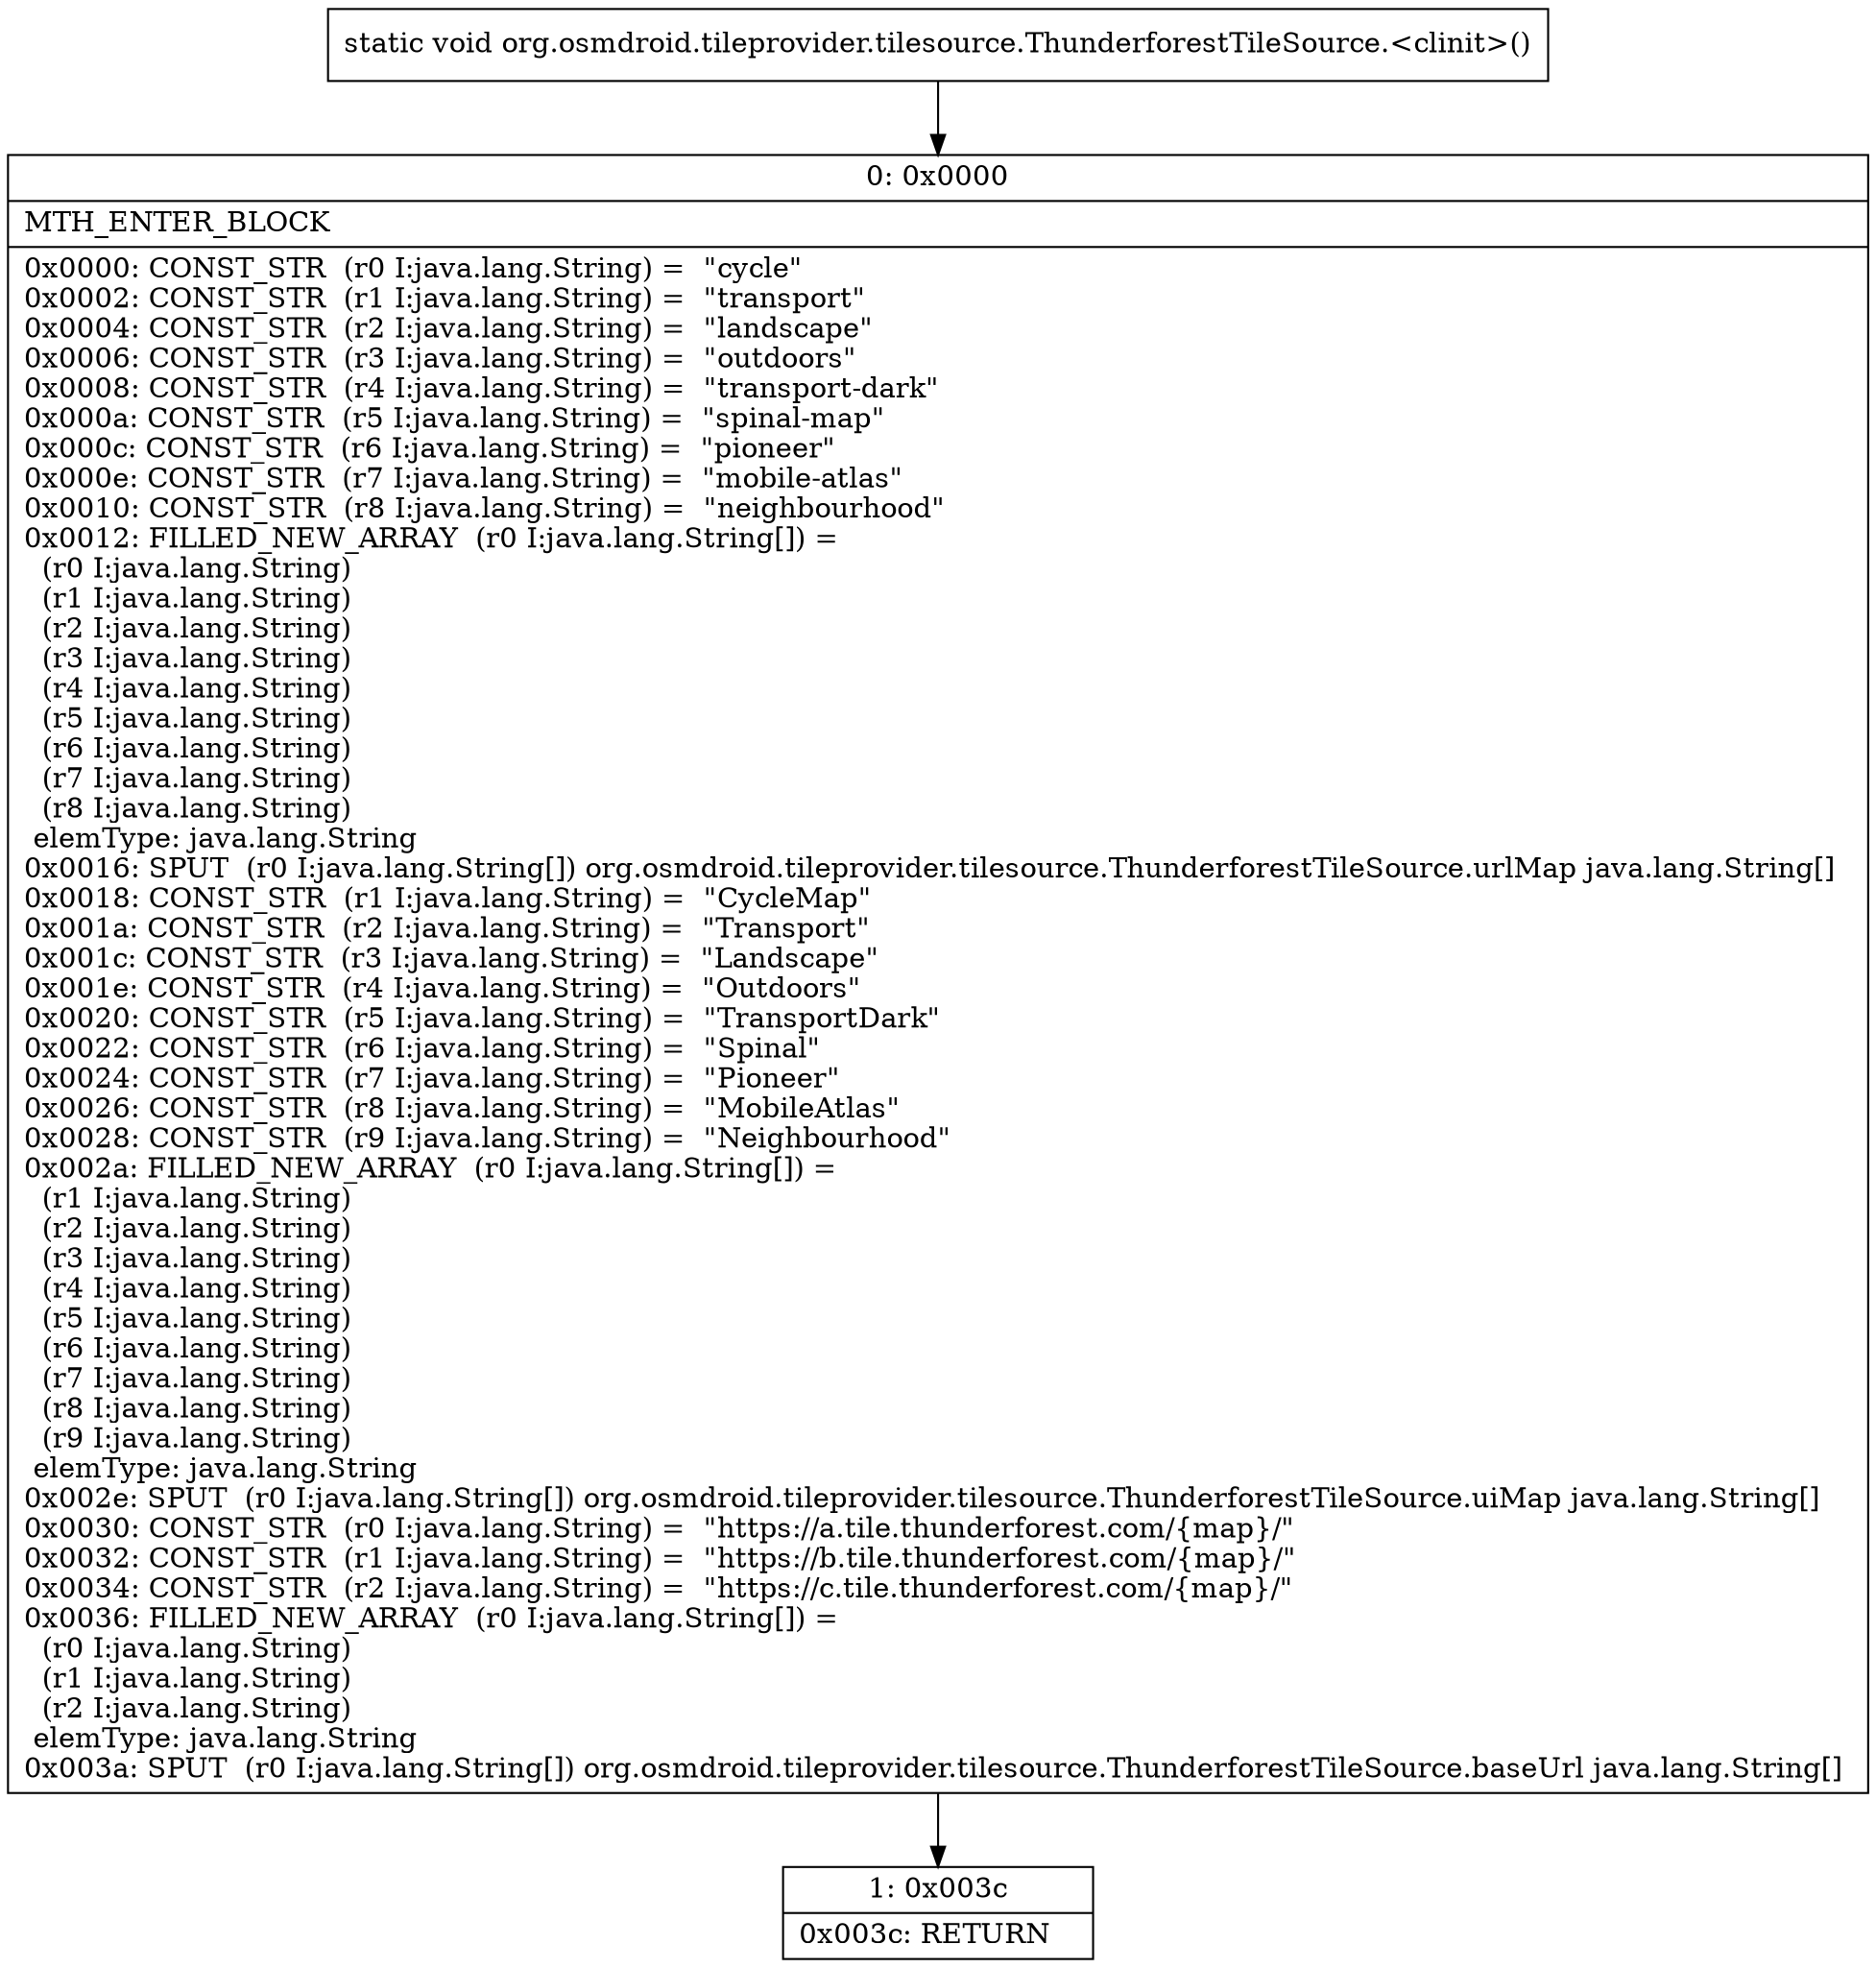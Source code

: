 digraph "CFG fororg.osmdroid.tileprovider.tilesource.ThunderforestTileSource.\<clinit\>()V" {
Node_0 [shape=record,label="{0\:\ 0x0000|MTH_ENTER_BLOCK\l|0x0000: CONST_STR  (r0 I:java.lang.String) =  \"cycle\" \l0x0002: CONST_STR  (r1 I:java.lang.String) =  \"transport\" \l0x0004: CONST_STR  (r2 I:java.lang.String) =  \"landscape\" \l0x0006: CONST_STR  (r3 I:java.lang.String) =  \"outdoors\" \l0x0008: CONST_STR  (r4 I:java.lang.String) =  \"transport\-dark\" \l0x000a: CONST_STR  (r5 I:java.lang.String) =  \"spinal\-map\" \l0x000c: CONST_STR  (r6 I:java.lang.String) =  \"pioneer\" \l0x000e: CONST_STR  (r7 I:java.lang.String) =  \"mobile\-atlas\" \l0x0010: CONST_STR  (r8 I:java.lang.String) =  \"neighbourhood\" \l0x0012: FILLED_NEW_ARRAY  (r0 I:java.lang.String[]) = \l  (r0 I:java.lang.String)\l  (r1 I:java.lang.String)\l  (r2 I:java.lang.String)\l  (r3 I:java.lang.String)\l  (r4 I:java.lang.String)\l  (r5 I:java.lang.String)\l  (r6 I:java.lang.String)\l  (r7 I:java.lang.String)\l  (r8 I:java.lang.String)\l elemType: java.lang.String \l0x0016: SPUT  (r0 I:java.lang.String[]) org.osmdroid.tileprovider.tilesource.ThunderforestTileSource.urlMap java.lang.String[] \l0x0018: CONST_STR  (r1 I:java.lang.String) =  \"CycleMap\" \l0x001a: CONST_STR  (r2 I:java.lang.String) =  \"Transport\" \l0x001c: CONST_STR  (r3 I:java.lang.String) =  \"Landscape\" \l0x001e: CONST_STR  (r4 I:java.lang.String) =  \"Outdoors\" \l0x0020: CONST_STR  (r5 I:java.lang.String) =  \"TransportDark\" \l0x0022: CONST_STR  (r6 I:java.lang.String) =  \"Spinal\" \l0x0024: CONST_STR  (r7 I:java.lang.String) =  \"Pioneer\" \l0x0026: CONST_STR  (r8 I:java.lang.String) =  \"MobileAtlas\" \l0x0028: CONST_STR  (r9 I:java.lang.String) =  \"Neighbourhood\" \l0x002a: FILLED_NEW_ARRAY  (r0 I:java.lang.String[]) = \l  (r1 I:java.lang.String)\l  (r2 I:java.lang.String)\l  (r3 I:java.lang.String)\l  (r4 I:java.lang.String)\l  (r5 I:java.lang.String)\l  (r6 I:java.lang.String)\l  (r7 I:java.lang.String)\l  (r8 I:java.lang.String)\l  (r9 I:java.lang.String)\l elemType: java.lang.String \l0x002e: SPUT  (r0 I:java.lang.String[]) org.osmdroid.tileprovider.tilesource.ThunderforestTileSource.uiMap java.lang.String[] \l0x0030: CONST_STR  (r0 I:java.lang.String) =  \"https:\/\/a.tile.thunderforest.com\/\{map\}\/\" \l0x0032: CONST_STR  (r1 I:java.lang.String) =  \"https:\/\/b.tile.thunderforest.com\/\{map\}\/\" \l0x0034: CONST_STR  (r2 I:java.lang.String) =  \"https:\/\/c.tile.thunderforest.com\/\{map\}\/\" \l0x0036: FILLED_NEW_ARRAY  (r0 I:java.lang.String[]) = \l  (r0 I:java.lang.String)\l  (r1 I:java.lang.String)\l  (r2 I:java.lang.String)\l elemType: java.lang.String \l0x003a: SPUT  (r0 I:java.lang.String[]) org.osmdroid.tileprovider.tilesource.ThunderforestTileSource.baseUrl java.lang.String[] \l}"];
Node_1 [shape=record,label="{1\:\ 0x003c|0x003c: RETURN   \l}"];
MethodNode[shape=record,label="{static void org.osmdroid.tileprovider.tilesource.ThunderforestTileSource.\<clinit\>() }"];
MethodNode -> Node_0;
Node_0 -> Node_1;
}


